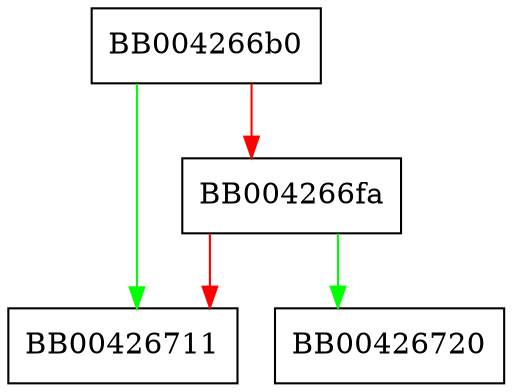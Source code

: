 digraph collect_signatures {
  node [shape="box"];
  graph [splines=ortho];
  BB004266b0 -> BB00426711 [color="green"];
  BB004266b0 -> BB004266fa [color="red"];
  BB004266fa -> BB00426720 [color="green"];
  BB004266fa -> BB00426711 [color="red"];
}